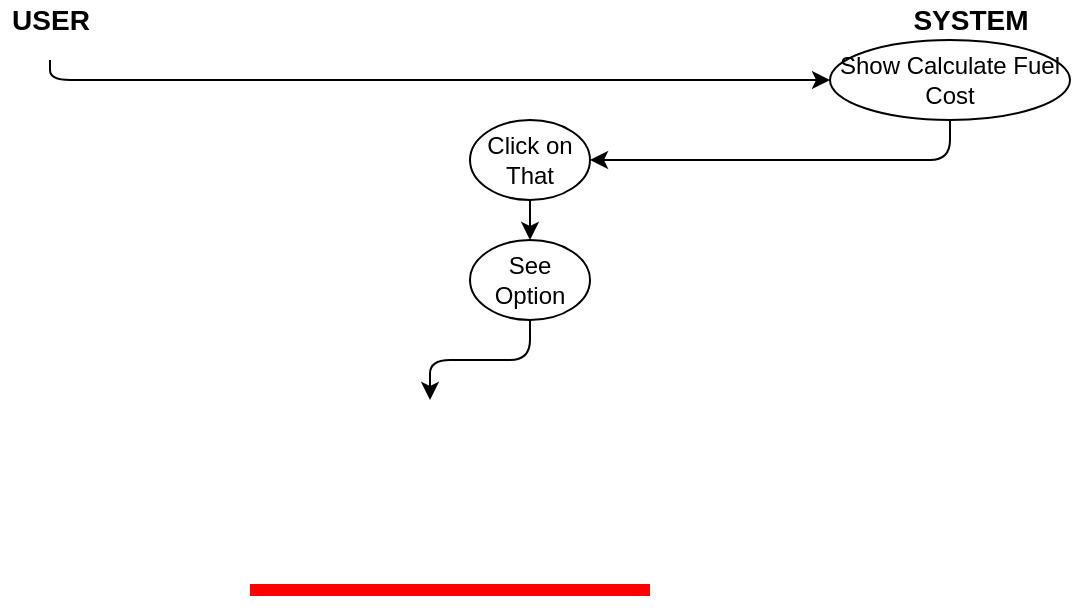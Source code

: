 <mxfile version="15.0.1" type="github">
  <diagram id="8VjwIUhn0kbAZL1nQRlD" name="Page-1">
    <mxGraphModel dx="1278" dy="521" grid="1" gridSize="10" guides="1" tooltips="1" connect="1" arrows="1" fold="1" page="1" pageScale="1" pageWidth="827" pageHeight="1169" math="0" shadow="0">
      <root>
        <mxCell id="0" />
        <mxCell id="1" parent="0" />
        <mxCell id="PYbiO_0aa8B10At5-yct-1" value="&lt;b&gt;&lt;font style=&quot;font-size: 14px&quot;&gt;USER&lt;/font&gt;&lt;/b&gt;" style="text;html=1;align=center;verticalAlign=middle;resizable=0;points=[];autosize=1;strokeColor=none;" vertex="1" parent="1">
          <mxGeometry x="185" y="40" width="50" height="20" as="geometry" />
        </mxCell>
        <mxCell id="PYbiO_0aa8B10At5-yct-2" value="&lt;b&gt;&lt;font style=&quot;font-size: 14px&quot;&gt;SYSTEM&lt;/font&gt;&lt;/b&gt;" style="text;html=1;align=center;verticalAlign=middle;resizable=0;points=[];autosize=1;strokeColor=none;" vertex="1" parent="1">
          <mxGeometry x="635" y="40" width="70" height="20" as="geometry" />
        </mxCell>
        <mxCell id="PYbiO_0aa8B10At5-yct-3" value="" style="endArrow=classic;html=1;" edge="1" parent="1">
          <mxGeometry width="50" height="50" relative="1" as="geometry">
            <mxPoint x="210" y="70" as="sourcePoint" />
            <mxPoint x="600" y="80" as="targetPoint" />
            <Array as="points">
              <mxPoint x="210" y="80" />
            </Array>
          </mxGeometry>
        </mxCell>
        <mxCell id="PYbiO_0aa8B10At5-yct-4" value="Show Calculate Fuel Cost" style="ellipse;whiteSpace=wrap;html=1;" vertex="1" parent="1">
          <mxGeometry x="600" y="60" width="120" height="40" as="geometry" />
        </mxCell>
        <mxCell id="PYbiO_0aa8B10At5-yct-5" value="" style="endArrow=classic;html=1;exitX=0.5;exitY=1;exitDx=0;exitDy=0;" edge="1" parent="1" source="PYbiO_0aa8B10At5-yct-4">
          <mxGeometry width="50" height="50" relative="1" as="geometry">
            <mxPoint x="390" y="290" as="sourcePoint" />
            <mxPoint x="480" y="120" as="targetPoint" />
            <Array as="points">
              <mxPoint x="660" y="120" />
            </Array>
          </mxGeometry>
        </mxCell>
        <mxCell id="PYbiO_0aa8B10At5-yct-6" value="Click on That" style="ellipse;whiteSpace=wrap;html=1;" vertex="1" parent="1">
          <mxGeometry x="420" y="100" width="60" height="40" as="geometry" />
        </mxCell>
        <mxCell id="PYbiO_0aa8B10At5-yct-7" value="" style="endArrow=classic;html=1;exitX=0.5;exitY=1;exitDx=0;exitDy=0;entryX=0.5;entryY=0;entryDx=0;entryDy=0;" edge="1" parent="1" source="PYbiO_0aa8B10At5-yct-6" target="PYbiO_0aa8B10At5-yct-8">
          <mxGeometry width="50" height="50" relative="1" as="geometry">
            <mxPoint x="390" y="290" as="sourcePoint" />
            <mxPoint x="420" y="160" as="targetPoint" />
          </mxGeometry>
        </mxCell>
        <mxCell id="PYbiO_0aa8B10At5-yct-8" value="See Option" style="ellipse;whiteSpace=wrap;html=1;" vertex="1" parent="1">
          <mxGeometry x="420" y="160" width="60" height="40" as="geometry" />
        </mxCell>
        <mxCell id="PYbiO_0aa8B10At5-yct-9" value="" style="endArrow=classic;html=1;exitX=0.5;exitY=1;exitDx=0;exitDy=0;" edge="1" parent="1" source="PYbiO_0aa8B10At5-yct-8">
          <mxGeometry width="50" height="50" relative="1" as="geometry">
            <mxPoint x="390" y="390" as="sourcePoint" />
            <mxPoint x="400" y="240" as="targetPoint" />
            <Array as="points">
              <mxPoint x="450" y="220" />
              <mxPoint x="400" y="220" />
            </Array>
          </mxGeometry>
        </mxCell>
        <mxCell id="PYbiO_0aa8B10At5-yct-10" value="" style="shape=line;html=1;strokeWidth=6;strokeColor=#ff0000;" vertex="1" parent="1">
          <mxGeometry x="310" y="330" width="200" height="10" as="geometry" />
        </mxCell>
      </root>
    </mxGraphModel>
  </diagram>
</mxfile>

